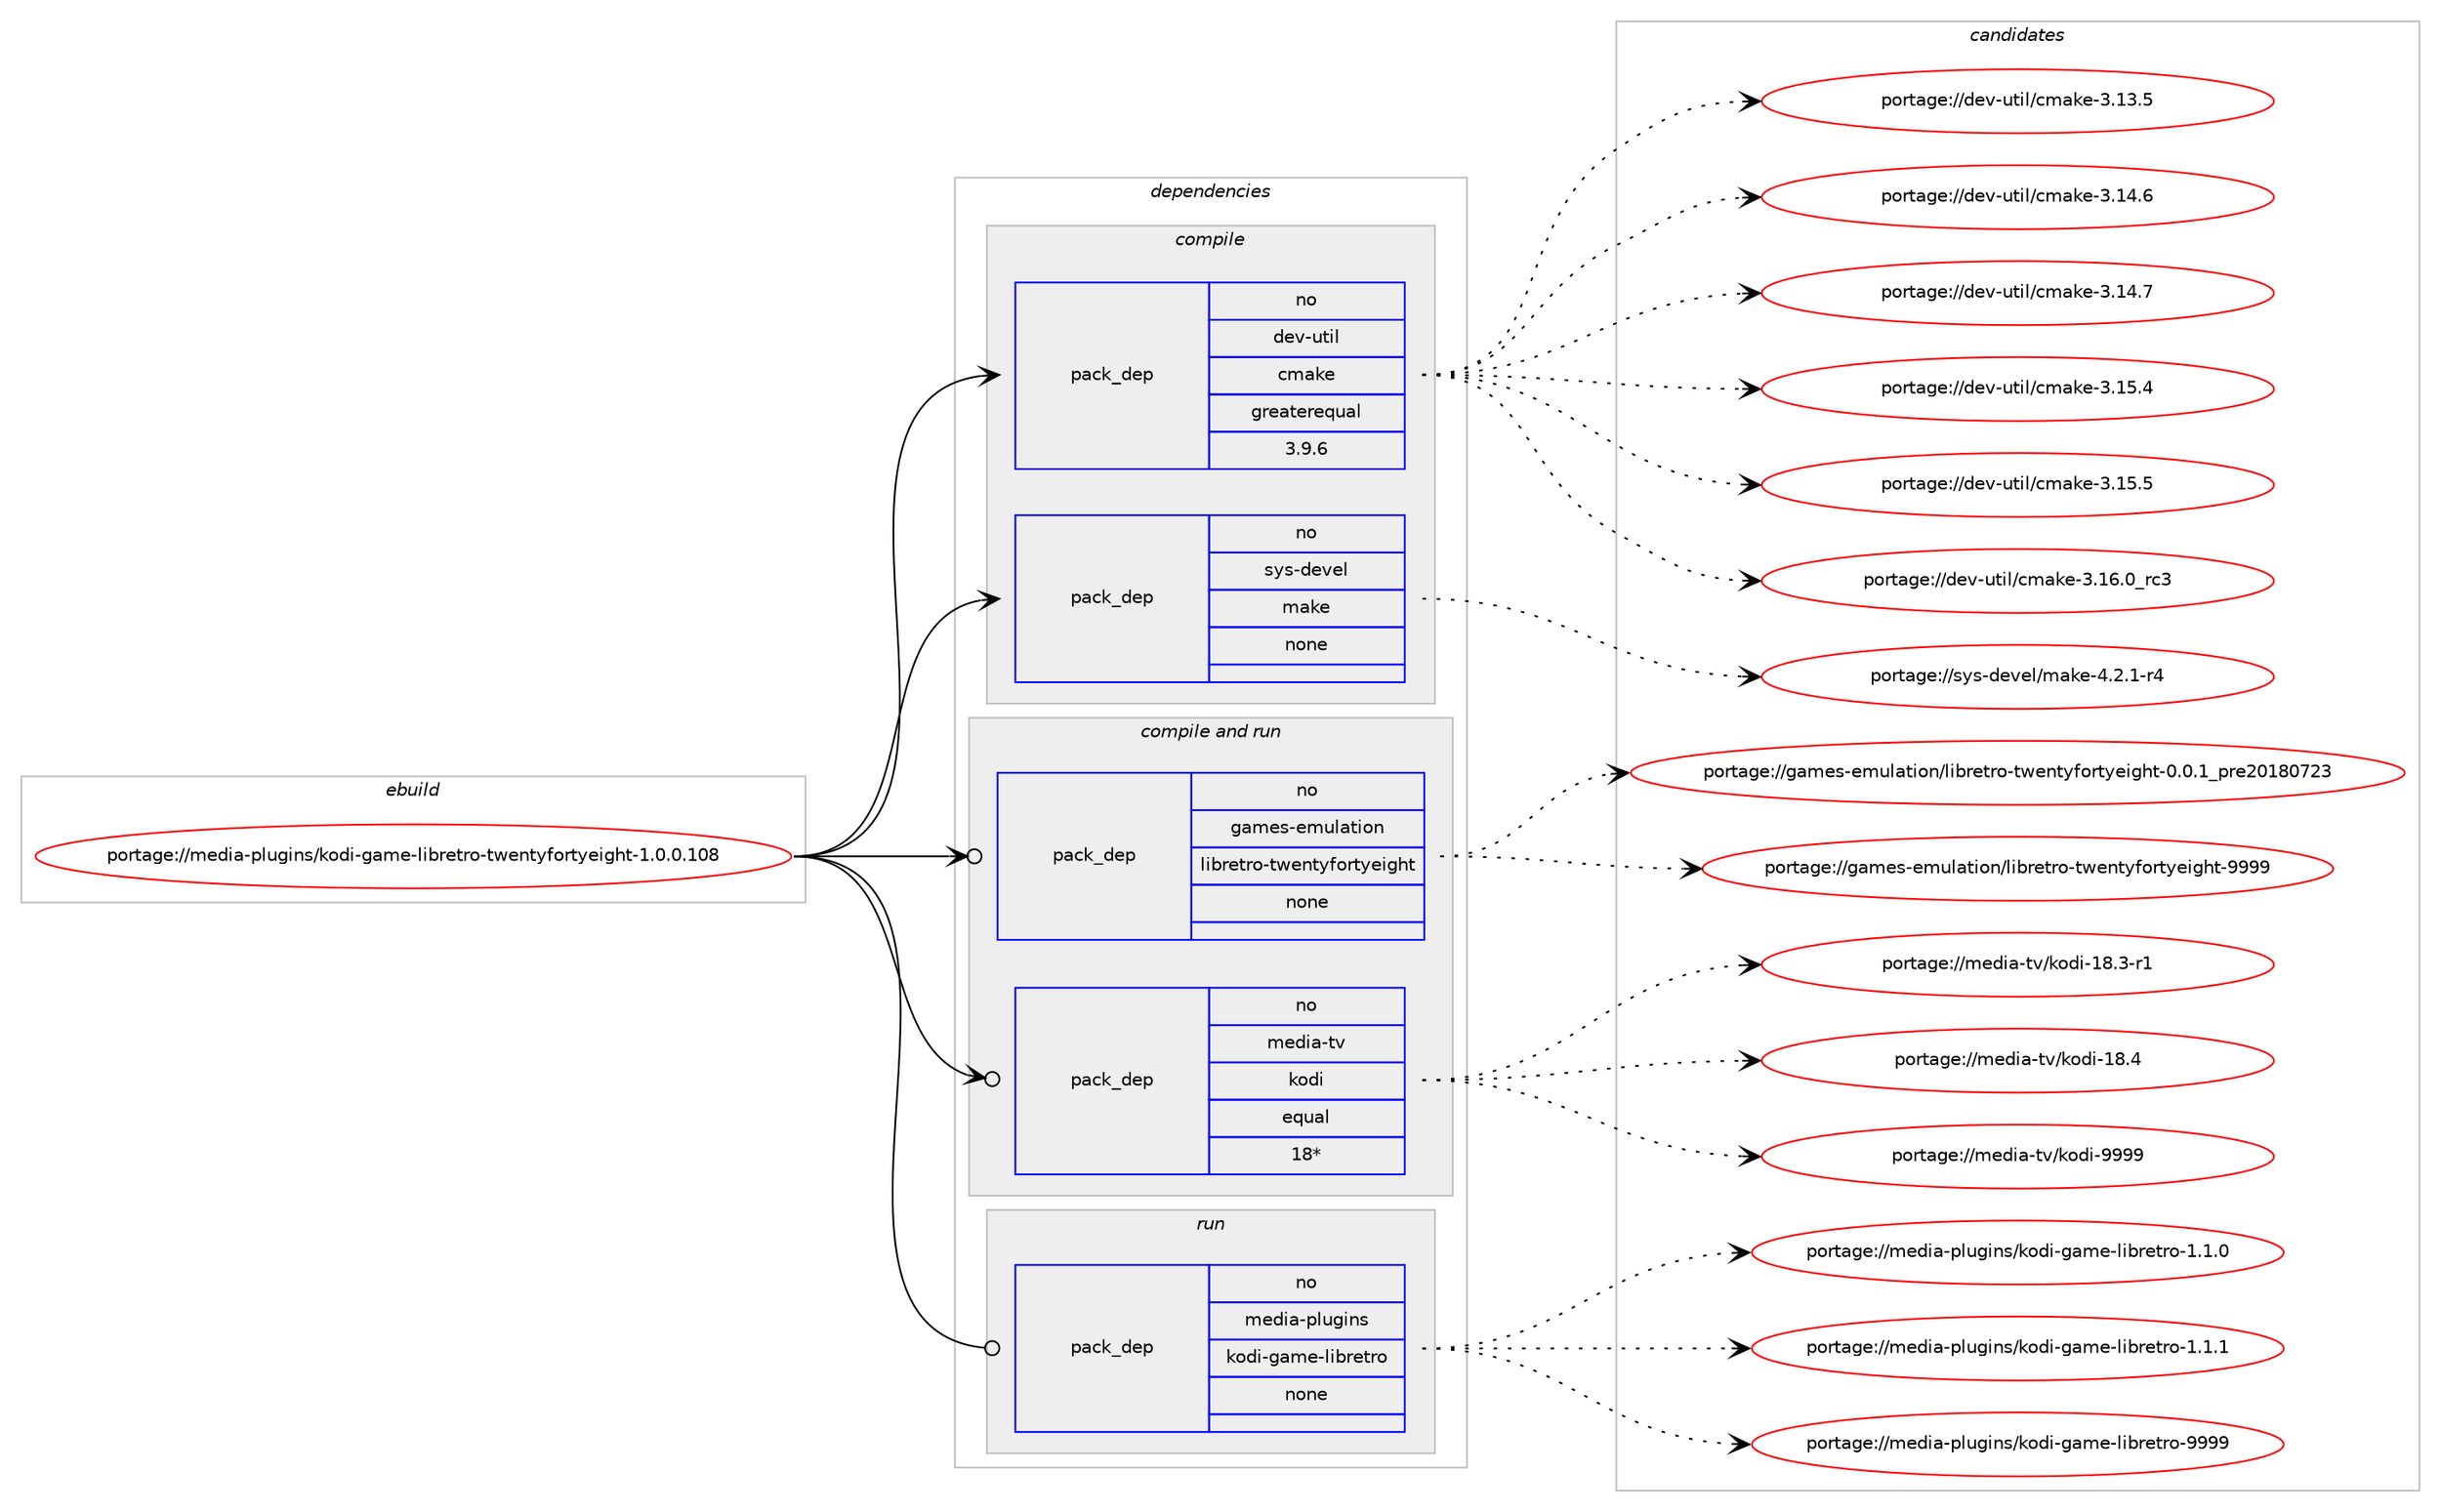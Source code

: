 digraph prolog {

# *************
# Graph options
# *************

newrank=true;
concentrate=true;
compound=true;
graph [rankdir=LR,fontname=Helvetica,fontsize=10,ranksep=1.5];#, ranksep=2.5, nodesep=0.2];
edge  [arrowhead=vee];
node  [fontname=Helvetica,fontsize=10];

# **********
# The ebuild
# **********

subgraph cluster_leftcol {
color=gray;
rank=same;
label=<<i>ebuild</i>>;
id [label="portage://media-plugins/kodi-game-libretro-twentyfortyeight-1.0.0.108", color=red, width=4, href="../media-plugins/kodi-game-libretro-twentyfortyeight-1.0.0.108.svg"];
}

# ****************
# The dependencies
# ****************

subgraph cluster_midcol {
color=gray;
label=<<i>dependencies</i>>;
subgraph cluster_compile {
fillcolor="#eeeeee";
style=filled;
label=<<i>compile</i>>;
subgraph pack240172 {
dependency327180 [label=<<TABLE BORDER="0" CELLBORDER="1" CELLSPACING="0" CELLPADDING="4" WIDTH="220"><TR><TD ROWSPAN="6" CELLPADDING="30">pack_dep</TD></TR><TR><TD WIDTH="110">no</TD></TR><TR><TD>dev-util</TD></TR><TR><TD>cmake</TD></TR><TR><TD>greaterequal</TD></TR><TR><TD>3.9.6</TD></TR></TABLE>>, shape=none, color=blue];
}
id:e -> dependency327180:w [weight=20,style="solid",arrowhead="vee"];
subgraph pack240173 {
dependency327181 [label=<<TABLE BORDER="0" CELLBORDER="1" CELLSPACING="0" CELLPADDING="4" WIDTH="220"><TR><TD ROWSPAN="6" CELLPADDING="30">pack_dep</TD></TR><TR><TD WIDTH="110">no</TD></TR><TR><TD>sys-devel</TD></TR><TR><TD>make</TD></TR><TR><TD>none</TD></TR><TR><TD></TD></TR></TABLE>>, shape=none, color=blue];
}
id:e -> dependency327181:w [weight=20,style="solid",arrowhead="vee"];
}
subgraph cluster_compileandrun {
fillcolor="#eeeeee";
style=filled;
label=<<i>compile and run</i>>;
subgraph pack240174 {
dependency327182 [label=<<TABLE BORDER="0" CELLBORDER="1" CELLSPACING="0" CELLPADDING="4" WIDTH="220"><TR><TD ROWSPAN="6" CELLPADDING="30">pack_dep</TD></TR><TR><TD WIDTH="110">no</TD></TR><TR><TD>games-emulation</TD></TR><TR><TD>libretro-twentyfortyeight</TD></TR><TR><TD>none</TD></TR><TR><TD></TD></TR></TABLE>>, shape=none, color=blue];
}
id:e -> dependency327182:w [weight=20,style="solid",arrowhead="odotvee"];
subgraph pack240175 {
dependency327183 [label=<<TABLE BORDER="0" CELLBORDER="1" CELLSPACING="0" CELLPADDING="4" WIDTH="220"><TR><TD ROWSPAN="6" CELLPADDING="30">pack_dep</TD></TR><TR><TD WIDTH="110">no</TD></TR><TR><TD>media-tv</TD></TR><TR><TD>kodi</TD></TR><TR><TD>equal</TD></TR><TR><TD>18*</TD></TR></TABLE>>, shape=none, color=blue];
}
id:e -> dependency327183:w [weight=20,style="solid",arrowhead="odotvee"];
}
subgraph cluster_run {
fillcolor="#eeeeee";
style=filled;
label=<<i>run</i>>;
subgraph pack240176 {
dependency327184 [label=<<TABLE BORDER="0" CELLBORDER="1" CELLSPACING="0" CELLPADDING="4" WIDTH="220"><TR><TD ROWSPAN="6" CELLPADDING="30">pack_dep</TD></TR><TR><TD WIDTH="110">no</TD></TR><TR><TD>media-plugins</TD></TR><TR><TD>kodi-game-libretro</TD></TR><TR><TD>none</TD></TR><TR><TD></TD></TR></TABLE>>, shape=none, color=blue];
}
id:e -> dependency327184:w [weight=20,style="solid",arrowhead="odot"];
}
}

# **************
# The candidates
# **************

subgraph cluster_choices {
rank=same;
color=gray;
label=<<i>candidates</i>>;

subgraph choice240172 {
color=black;
nodesep=1;
choiceportage1001011184511711610510847991099710710145514649514653 [label="portage://dev-util/cmake-3.13.5", color=red, width=4,href="../dev-util/cmake-3.13.5.svg"];
choiceportage1001011184511711610510847991099710710145514649524654 [label="portage://dev-util/cmake-3.14.6", color=red, width=4,href="../dev-util/cmake-3.14.6.svg"];
choiceportage1001011184511711610510847991099710710145514649524655 [label="portage://dev-util/cmake-3.14.7", color=red, width=4,href="../dev-util/cmake-3.14.7.svg"];
choiceportage1001011184511711610510847991099710710145514649534652 [label="portage://dev-util/cmake-3.15.4", color=red, width=4,href="../dev-util/cmake-3.15.4.svg"];
choiceportage1001011184511711610510847991099710710145514649534653 [label="portage://dev-util/cmake-3.15.5", color=red, width=4,href="../dev-util/cmake-3.15.5.svg"];
choiceportage1001011184511711610510847991099710710145514649544648951149951 [label="portage://dev-util/cmake-3.16.0_rc3", color=red, width=4,href="../dev-util/cmake-3.16.0_rc3.svg"];
dependency327180:e -> choiceportage1001011184511711610510847991099710710145514649514653:w [style=dotted,weight="100"];
dependency327180:e -> choiceportage1001011184511711610510847991099710710145514649524654:w [style=dotted,weight="100"];
dependency327180:e -> choiceportage1001011184511711610510847991099710710145514649524655:w [style=dotted,weight="100"];
dependency327180:e -> choiceportage1001011184511711610510847991099710710145514649534652:w [style=dotted,weight="100"];
dependency327180:e -> choiceportage1001011184511711610510847991099710710145514649534653:w [style=dotted,weight="100"];
dependency327180:e -> choiceportage1001011184511711610510847991099710710145514649544648951149951:w [style=dotted,weight="100"];
}
subgraph choice240173 {
color=black;
nodesep=1;
choiceportage1151211154510010111810110847109971071014552465046494511452 [label="portage://sys-devel/make-4.2.1-r4", color=red, width=4,href="../sys-devel/make-4.2.1-r4.svg"];
dependency327181:e -> choiceportage1151211154510010111810110847109971071014552465046494511452:w [style=dotted,weight="100"];
}
subgraph choice240174 {
color=black;
nodesep=1;
choiceportage103971091011154510110911710897116105111110471081059811410111611411145116119101110116121102111114116121101105103104116454846484649951121141015048495648555051 [label="portage://games-emulation/libretro-twentyfortyeight-0.0.1_pre20180723", color=red, width=4,href="../games-emulation/libretro-twentyfortyeight-0.0.1_pre20180723.svg"];
choiceportage1039710910111545101109117108971161051111104710810598114101116114111451161191011101161211021111141161211011051031041164557575757 [label="portage://games-emulation/libretro-twentyfortyeight-9999", color=red, width=4,href="../games-emulation/libretro-twentyfortyeight-9999.svg"];
dependency327182:e -> choiceportage103971091011154510110911710897116105111110471081059811410111611411145116119101110116121102111114116121101105103104116454846484649951121141015048495648555051:w [style=dotted,weight="100"];
dependency327182:e -> choiceportage1039710910111545101109117108971161051111104710810598114101116114111451161191011101161211021111141161211011051031041164557575757:w [style=dotted,weight="100"];
}
subgraph choice240175 {
color=black;
nodesep=1;
choiceportage10910110010597451161184710711110010545495646514511449 [label="portage://media-tv/kodi-18.3-r1", color=red, width=4,href="../media-tv/kodi-18.3-r1.svg"];
choiceportage1091011001059745116118471071111001054549564652 [label="portage://media-tv/kodi-18.4", color=red, width=4,href="../media-tv/kodi-18.4.svg"];
choiceportage1091011001059745116118471071111001054557575757 [label="portage://media-tv/kodi-9999", color=red, width=4,href="../media-tv/kodi-9999.svg"];
dependency327183:e -> choiceportage10910110010597451161184710711110010545495646514511449:w [style=dotted,weight="100"];
dependency327183:e -> choiceportage1091011001059745116118471071111001054549564652:w [style=dotted,weight="100"];
dependency327183:e -> choiceportage1091011001059745116118471071111001054557575757:w [style=dotted,weight="100"];
}
subgraph choice240176 {
color=black;
nodesep=1;
choiceportage10910110010597451121081171031051101154710711110010545103971091014510810598114101116114111454946494648 [label="portage://media-plugins/kodi-game-libretro-1.1.0", color=red, width=4,href="../media-plugins/kodi-game-libretro-1.1.0.svg"];
choiceportage10910110010597451121081171031051101154710711110010545103971091014510810598114101116114111454946494649 [label="portage://media-plugins/kodi-game-libretro-1.1.1", color=red, width=4,href="../media-plugins/kodi-game-libretro-1.1.1.svg"];
choiceportage109101100105974511210811710310511011547107111100105451039710910145108105981141011161141114557575757 [label="portage://media-plugins/kodi-game-libretro-9999", color=red, width=4,href="../media-plugins/kodi-game-libretro-9999.svg"];
dependency327184:e -> choiceportage10910110010597451121081171031051101154710711110010545103971091014510810598114101116114111454946494648:w [style=dotted,weight="100"];
dependency327184:e -> choiceportage10910110010597451121081171031051101154710711110010545103971091014510810598114101116114111454946494649:w [style=dotted,weight="100"];
dependency327184:e -> choiceportage109101100105974511210811710310511011547107111100105451039710910145108105981141011161141114557575757:w [style=dotted,weight="100"];
}
}

}
